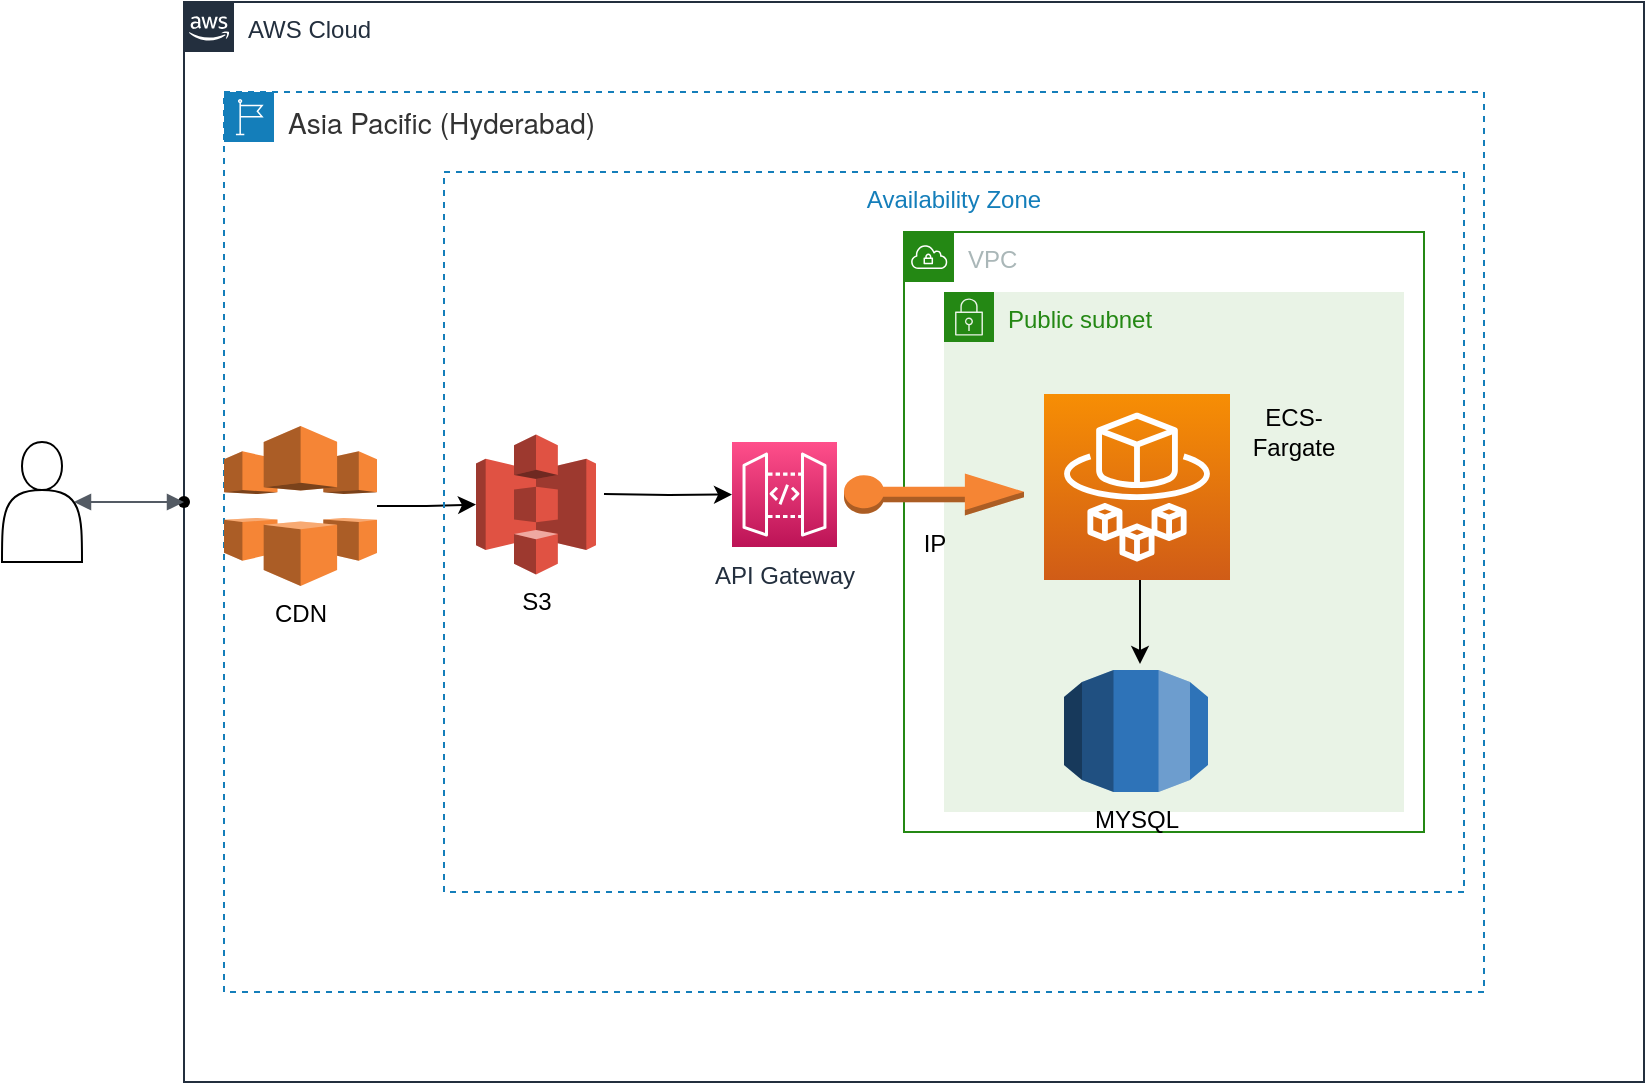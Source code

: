 <mxfile version="20.8.8" type="github">
  <diagram id="4hy5c6nUzvAz7V0r_2s1" name="Page-1">
    <mxGraphModel dx="1120" dy="484" grid="1" gridSize="10" guides="1" tooltips="1" connect="1" arrows="1" fold="1" page="1" pageScale="1" pageWidth="850" pageHeight="1100" math="0" shadow="0">
      <root>
        <mxCell id="0" />
        <mxCell id="1" parent="0" />
        <mxCell id="e8IyntJsyZ7bCLRGpjRz-1" value="AWS Cloud" style="points=[[0,0],[0.25,0],[0.5,0],[0.75,0],[1,0],[1,0.25],[1,0.5],[1,0.75],[1,1],[0.75,1],[0.5,1],[0.25,1],[0,1],[0,0.75],[0,0.5],[0,0.25]];outlineConnect=0;gradientColor=none;html=1;whiteSpace=wrap;fontSize=12;fontStyle=0;container=1;pointerEvents=0;collapsible=0;recursiveResize=0;shape=mxgraph.aws4.group;grIcon=mxgraph.aws4.group_aws_cloud_alt;strokeColor=#232F3E;fillColor=none;verticalAlign=top;align=left;spacingLeft=30;fontColor=#232F3E;dashed=0;" parent="1" vertex="1">
          <mxGeometry x="120" y="30" width="730" height="540" as="geometry" />
        </mxCell>
        <mxCell id="e8IyntJsyZ7bCLRGpjRz-4" value="&lt;span style=&quot;box-sizing: border-box; font-family: AmazonEmberBold, &amp;quot;Helvetica Neue Bold&amp;quot;, &amp;quot;Helvetica Neue&amp;quot;, Helvetica, Arial, sans-serif; color: rgb(51, 51, 51); font-size: 14px;&quot;&gt;Asia Pacific (Hyderabad)&lt;/span&gt;" style="points=[[0,0],[0.25,0],[0.5,0],[0.75,0],[1,0],[1,0.25],[1,0.5],[1,0.75],[1,1],[0.75,1],[0.5,1],[0.25,1],[0,1],[0,0.75],[0,0.5],[0,0.25]];outlineConnect=0;gradientColor=none;html=1;whiteSpace=wrap;fontSize=12;fontStyle=0;container=1;pointerEvents=0;collapsible=0;recursiveResize=0;shape=mxgraph.aws4.group;grIcon=mxgraph.aws4.group_region;strokeColor=#147EBA;fillColor=none;verticalAlign=top;align=left;spacingLeft=30;fontColor=#147EBA;dashed=1;" parent="e8IyntJsyZ7bCLRGpjRz-1" vertex="1">
          <mxGeometry x="20" y="45" width="630" height="450" as="geometry" />
        </mxCell>
        <mxCell id="e8IyntJsyZ7bCLRGpjRz-28" value="" style="edgeStyle=orthogonalEdgeStyle;rounded=0;orthogonalLoop=1;jettySize=auto;html=1;" parent="e8IyntJsyZ7bCLRGpjRz-4" source="e8IyntJsyZ7bCLRGpjRz-6" target="e8IyntJsyZ7bCLRGpjRz-9" edge="1">
          <mxGeometry relative="1" as="geometry" />
        </mxCell>
        <mxCell id="e8IyntJsyZ7bCLRGpjRz-6" value="CDN" style="outlineConnect=0;dashed=0;verticalLabelPosition=bottom;verticalAlign=top;align=center;html=1;shape=mxgraph.aws3.cloudfront;fillColor=#F58536;gradientColor=none;" parent="e8IyntJsyZ7bCLRGpjRz-4" vertex="1">
          <mxGeometry y="167" width="76.5" height="80" as="geometry" />
        </mxCell>
        <mxCell id="e8IyntJsyZ7bCLRGpjRz-8" value="Availability Zone" style="fillColor=none;strokeColor=#147EBA;dashed=1;verticalAlign=top;fontStyle=0;fontColor=#147EBA;" parent="e8IyntJsyZ7bCLRGpjRz-4" vertex="1">
          <mxGeometry x="110" y="40" width="510" height="360" as="geometry" />
        </mxCell>
        <mxCell id="e8IyntJsyZ7bCLRGpjRz-26" value="" style="edgeStyle=orthogonalEdgeStyle;rounded=0;orthogonalLoop=1;jettySize=auto;html=1;" parent="e8IyntJsyZ7bCLRGpjRz-4" target="e8IyntJsyZ7bCLRGpjRz-11" edge="1">
          <mxGeometry relative="1" as="geometry">
            <mxPoint x="190" y="201" as="sourcePoint" />
          </mxGeometry>
        </mxCell>
        <mxCell id="e8IyntJsyZ7bCLRGpjRz-9" value="S3" style="outlineConnect=0;dashed=0;verticalLabelPosition=bottom;verticalAlign=top;align=center;html=1;shape=mxgraph.aws3.s3;fillColor=#E05243;gradientColor=none;" parent="e8IyntJsyZ7bCLRGpjRz-4" vertex="1">
          <mxGeometry x="126" y="171.25" width="60" height="70" as="geometry" />
        </mxCell>
        <mxCell id="e8IyntJsyZ7bCLRGpjRz-11" value="API Gateway" style="sketch=0;points=[[0,0,0],[0.25,0,0],[0.5,0,0],[0.75,0,0],[1,0,0],[0,1,0],[0.25,1,0],[0.5,1,0],[0.75,1,0],[1,1,0],[0,0.25,0],[0,0.5,0],[0,0.75,0],[1,0.25,0],[1,0.5,0],[1,0.75,0]];outlineConnect=0;fontColor=#232F3E;gradientColor=#FF4F8B;gradientDirection=north;fillColor=#BC1356;strokeColor=#ffffff;dashed=0;verticalLabelPosition=bottom;verticalAlign=top;align=center;html=1;fontSize=12;fontStyle=0;aspect=fixed;shape=mxgraph.aws4.resourceIcon;resIcon=mxgraph.aws4.api_gateway;" parent="e8IyntJsyZ7bCLRGpjRz-4" vertex="1">
          <mxGeometry x="254" y="175" width="52.5" height="52.5" as="geometry" />
        </mxCell>
        <mxCell id="e8IyntJsyZ7bCLRGpjRz-15" value="VPC" style="points=[[0,0],[0.25,0],[0.5,0],[0.75,0],[1,0],[1,0.25],[1,0.5],[1,0.75],[1,1],[0.75,1],[0.5,1],[0.25,1],[0,1],[0,0.75],[0,0.5],[0,0.25]];outlineConnect=0;gradientColor=none;html=1;whiteSpace=wrap;fontSize=12;fontStyle=0;container=1;pointerEvents=0;collapsible=0;recursiveResize=0;shape=mxgraph.aws4.group;grIcon=mxgraph.aws4.group_vpc;strokeColor=#248814;fillColor=none;verticalAlign=top;align=left;spacingLeft=30;fontColor=#AAB7B8;dashed=0;" parent="e8IyntJsyZ7bCLRGpjRz-4" vertex="1">
          <mxGeometry x="340" y="70" width="260" height="300" as="geometry" />
        </mxCell>
        <mxCell id="e8IyntJsyZ7bCLRGpjRz-18" value="Public subnet" style="points=[[0,0],[0.25,0],[0.5,0],[0.75,0],[1,0],[1,0.25],[1,0.5],[1,0.75],[1,1],[0.75,1],[0.5,1],[0.25,1],[0,1],[0,0.75],[0,0.5],[0,0.25]];outlineConnect=0;gradientColor=none;html=1;whiteSpace=wrap;fontSize=12;fontStyle=0;container=1;pointerEvents=0;collapsible=0;recursiveResize=0;shape=mxgraph.aws4.group;grIcon=mxgraph.aws4.group_security_group;grStroke=0;strokeColor=#248814;fillColor=#E9F3E6;verticalAlign=top;align=left;spacingLeft=30;fontColor=#248814;dashed=0;" parent="e8IyntJsyZ7bCLRGpjRz-15" vertex="1">
          <mxGeometry x="20" y="30" width="230" height="260" as="geometry" />
        </mxCell>
        <mxCell id="f9yo37ANykgrV2ahfq6H-2" value="" style="sketch=0;points=[[0,0,0],[0.25,0,0],[0.5,0,0],[0.75,0,0],[1,0,0],[0,1,0],[0.25,1,0],[0.5,1,0],[0.75,1,0],[1,1,0],[0,0.25,0],[0,0.5,0],[0,0.75,0],[1,0.25,0],[1,0.5,0],[1,0.75,0]];outlineConnect=0;fontColor=#232F3E;gradientColor=#F78E04;gradientDirection=north;fillColor=#D05C17;strokeColor=#ffffff;dashed=0;verticalLabelPosition=bottom;verticalAlign=top;align=center;html=1;fontSize=12;fontStyle=0;aspect=fixed;shape=mxgraph.aws4.resourceIcon;resIcon=mxgraph.aws4.fargate;" vertex="1" parent="e8IyntJsyZ7bCLRGpjRz-18">
          <mxGeometry x="50" y="51" width="93" height="93" as="geometry" />
        </mxCell>
        <mxCell id="e8IyntJsyZ7bCLRGpjRz-23" value="IP" style="outlineConnect=0;dashed=0;verticalLabelPosition=bottom;verticalAlign=top;align=center;html=1;shape=mxgraph.aws3.elastic_ip;fillColor=#F58534;gradientColor=none;" parent="e8IyntJsyZ7bCLRGpjRz-15" vertex="1">
          <mxGeometry x="-30" y="120.75" width="90" height="21" as="geometry" />
        </mxCell>
        <mxCell id="e8IyntJsyZ7bCLRGpjRz-21" value="" style="edgeStyle=orthogonalEdgeStyle;rounded=0;orthogonalLoop=1;jettySize=auto;html=1;" parent="e8IyntJsyZ7bCLRGpjRz-4" edge="1">
          <mxGeometry relative="1" as="geometry">
            <mxPoint x="458" y="244" as="sourcePoint" />
            <mxPoint x="458" y="286" as="targetPoint" />
          </mxGeometry>
        </mxCell>
        <mxCell id="f9yo37ANykgrV2ahfq6H-5" value="MYSQL" style="outlineConnect=0;dashed=0;verticalLabelPosition=bottom;verticalAlign=top;align=center;html=1;shape=mxgraph.aws3.rds;fillColor=#2E73B8;gradientColor=none;" vertex="1" parent="e8IyntJsyZ7bCLRGpjRz-4">
          <mxGeometry x="420" y="289" width="72" height="61" as="geometry" />
        </mxCell>
        <mxCell id="f9yo37ANykgrV2ahfq6H-7" value="ECS-Fargate" style="text;html=1;strokeColor=none;fillColor=none;align=center;verticalAlign=middle;whiteSpace=wrap;rounded=0;" vertex="1" parent="e8IyntJsyZ7bCLRGpjRz-4">
          <mxGeometry x="505" y="155" width="60" height="30" as="geometry" />
        </mxCell>
        <mxCell id="e8IyntJsyZ7bCLRGpjRz-31" value="" style="shape=waypoint;sketch=0;size=6;pointerEvents=1;points=[];fillColor=default;resizable=0;rotatable=0;perimeter=centerPerimeter;snapToPoint=1;" parent="e8IyntJsyZ7bCLRGpjRz-1" vertex="1">
          <mxGeometry x="-10" y="240" width="20" height="20" as="geometry" />
        </mxCell>
        <mxCell id="f9yo37ANykgrV2ahfq6H-1" value="" style="edgeStyle=orthogonalEdgeStyle;html=1;endArrow=block;elbow=vertical;startArrow=block;startFill=1;endFill=1;strokeColor=#545B64;rounded=0;exitX=0.9;exitY=0.5;exitDx=0;exitDy=0;exitPerimeter=0;" edge="1" parent="e8IyntJsyZ7bCLRGpjRz-1" source="e8IyntJsyZ7bCLRGpjRz-5">
          <mxGeometry width="100" relative="1" as="geometry">
            <mxPoint x="-40" y="249.5" as="sourcePoint" />
            <mxPoint y="250" as="targetPoint" />
          </mxGeometry>
        </mxCell>
        <mxCell id="e8IyntJsyZ7bCLRGpjRz-5" value="" style="shape=actor;whiteSpace=wrap;html=1;" parent="1" vertex="1">
          <mxGeometry x="29" y="250" width="40" height="60" as="geometry" />
        </mxCell>
      </root>
    </mxGraphModel>
  </diagram>
</mxfile>
